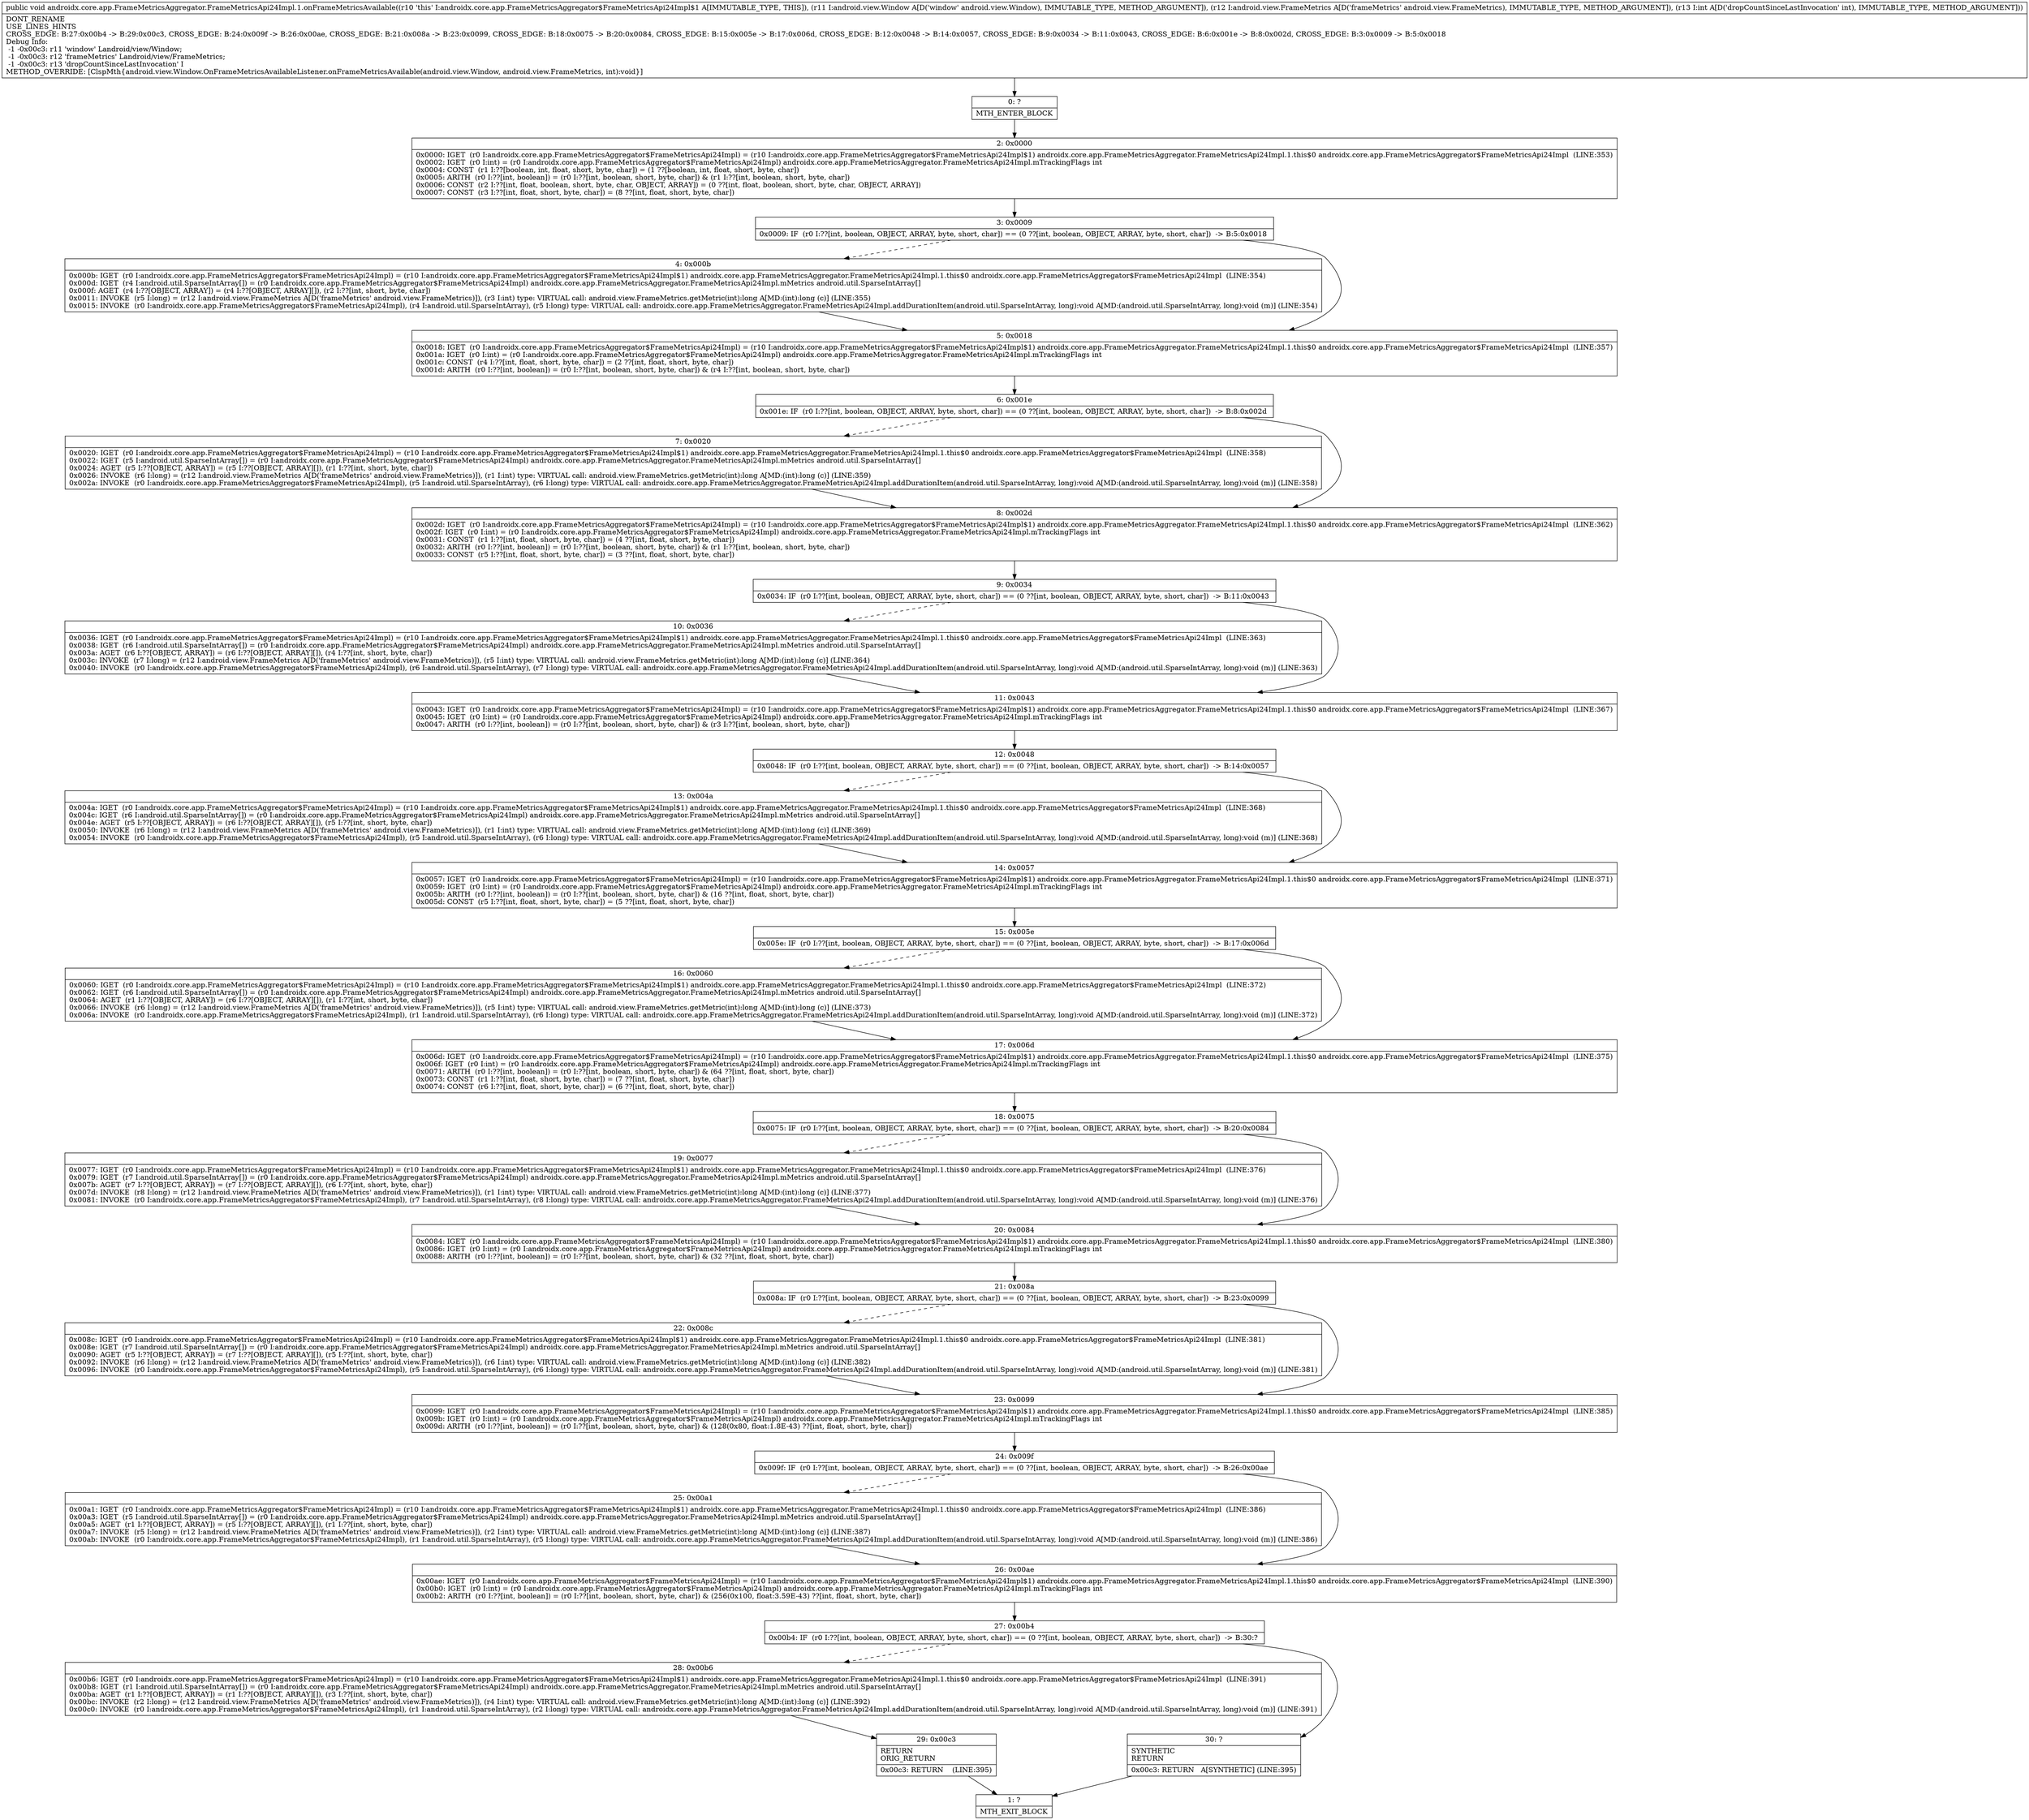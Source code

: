 digraph "CFG forandroidx.core.app.FrameMetricsAggregator.FrameMetricsApi24Impl.1.onFrameMetricsAvailable(Landroid\/view\/Window;Landroid\/view\/FrameMetrics;I)V" {
Node_0 [shape=record,label="{0\:\ ?|MTH_ENTER_BLOCK\l}"];
Node_2 [shape=record,label="{2\:\ 0x0000|0x0000: IGET  (r0 I:androidx.core.app.FrameMetricsAggregator$FrameMetricsApi24Impl) = (r10 I:androidx.core.app.FrameMetricsAggregator$FrameMetricsApi24Impl$1) androidx.core.app.FrameMetricsAggregator.FrameMetricsApi24Impl.1.this$0 androidx.core.app.FrameMetricsAggregator$FrameMetricsApi24Impl  (LINE:353)\l0x0002: IGET  (r0 I:int) = (r0 I:androidx.core.app.FrameMetricsAggregator$FrameMetricsApi24Impl) androidx.core.app.FrameMetricsAggregator.FrameMetricsApi24Impl.mTrackingFlags int \l0x0004: CONST  (r1 I:??[boolean, int, float, short, byte, char]) = (1 ??[boolean, int, float, short, byte, char]) \l0x0005: ARITH  (r0 I:??[int, boolean]) = (r0 I:??[int, boolean, short, byte, char]) & (r1 I:??[int, boolean, short, byte, char]) \l0x0006: CONST  (r2 I:??[int, float, boolean, short, byte, char, OBJECT, ARRAY]) = (0 ??[int, float, boolean, short, byte, char, OBJECT, ARRAY]) \l0x0007: CONST  (r3 I:??[int, float, short, byte, char]) = (8 ??[int, float, short, byte, char]) \l}"];
Node_3 [shape=record,label="{3\:\ 0x0009|0x0009: IF  (r0 I:??[int, boolean, OBJECT, ARRAY, byte, short, char]) == (0 ??[int, boolean, OBJECT, ARRAY, byte, short, char])  \-\> B:5:0x0018 \l}"];
Node_4 [shape=record,label="{4\:\ 0x000b|0x000b: IGET  (r0 I:androidx.core.app.FrameMetricsAggregator$FrameMetricsApi24Impl) = (r10 I:androidx.core.app.FrameMetricsAggregator$FrameMetricsApi24Impl$1) androidx.core.app.FrameMetricsAggregator.FrameMetricsApi24Impl.1.this$0 androidx.core.app.FrameMetricsAggregator$FrameMetricsApi24Impl  (LINE:354)\l0x000d: IGET  (r4 I:android.util.SparseIntArray[]) = (r0 I:androidx.core.app.FrameMetricsAggregator$FrameMetricsApi24Impl) androidx.core.app.FrameMetricsAggregator.FrameMetricsApi24Impl.mMetrics android.util.SparseIntArray[] \l0x000f: AGET  (r4 I:??[OBJECT, ARRAY]) = (r4 I:??[OBJECT, ARRAY][]), (r2 I:??[int, short, byte, char]) \l0x0011: INVOKE  (r5 I:long) = (r12 I:android.view.FrameMetrics A[D('frameMetrics' android.view.FrameMetrics)]), (r3 I:int) type: VIRTUAL call: android.view.FrameMetrics.getMetric(int):long A[MD:(int):long (c)] (LINE:355)\l0x0015: INVOKE  (r0 I:androidx.core.app.FrameMetricsAggregator$FrameMetricsApi24Impl), (r4 I:android.util.SparseIntArray), (r5 I:long) type: VIRTUAL call: androidx.core.app.FrameMetricsAggregator.FrameMetricsApi24Impl.addDurationItem(android.util.SparseIntArray, long):void A[MD:(android.util.SparseIntArray, long):void (m)] (LINE:354)\l}"];
Node_5 [shape=record,label="{5\:\ 0x0018|0x0018: IGET  (r0 I:androidx.core.app.FrameMetricsAggregator$FrameMetricsApi24Impl) = (r10 I:androidx.core.app.FrameMetricsAggregator$FrameMetricsApi24Impl$1) androidx.core.app.FrameMetricsAggregator.FrameMetricsApi24Impl.1.this$0 androidx.core.app.FrameMetricsAggregator$FrameMetricsApi24Impl  (LINE:357)\l0x001a: IGET  (r0 I:int) = (r0 I:androidx.core.app.FrameMetricsAggregator$FrameMetricsApi24Impl) androidx.core.app.FrameMetricsAggregator.FrameMetricsApi24Impl.mTrackingFlags int \l0x001c: CONST  (r4 I:??[int, float, short, byte, char]) = (2 ??[int, float, short, byte, char]) \l0x001d: ARITH  (r0 I:??[int, boolean]) = (r0 I:??[int, boolean, short, byte, char]) & (r4 I:??[int, boolean, short, byte, char]) \l}"];
Node_6 [shape=record,label="{6\:\ 0x001e|0x001e: IF  (r0 I:??[int, boolean, OBJECT, ARRAY, byte, short, char]) == (0 ??[int, boolean, OBJECT, ARRAY, byte, short, char])  \-\> B:8:0x002d \l}"];
Node_7 [shape=record,label="{7\:\ 0x0020|0x0020: IGET  (r0 I:androidx.core.app.FrameMetricsAggregator$FrameMetricsApi24Impl) = (r10 I:androidx.core.app.FrameMetricsAggregator$FrameMetricsApi24Impl$1) androidx.core.app.FrameMetricsAggregator.FrameMetricsApi24Impl.1.this$0 androidx.core.app.FrameMetricsAggregator$FrameMetricsApi24Impl  (LINE:358)\l0x0022: IGET  (r5 I:android.util.SparseIntArray[]) = (r0 I:androidx.core.app.FrameMetricsAggregator$FrameMetricsApi24Impl) androidx.core.app.FrameMetricsAggregator.FrameMetricsApi24Impl.mMetrics android.util.SparseIntArray[] \l0x0024: AGET  (r5 I:??[OBJECT, ARRAY]) = (r5 I:??[OBJECT, ARRAY][]), (r1 I:??[int, short, byte, char]) \l0x0026: INVOKE  (r6 I:long) = (r12 I:android.view.FrameMetrics A[D('frameMetrics' android.view.FrameMetrics)]), (r1 I:int) type: VIRTUAL call: android.view.FrameMetrics.getMetric(int):long A[MD:(int):long (c)] (LINE:359)\l0x002a: INVOKE  (r0 I:androidx.core.app.FrameMetricsAggregator$FrameMetricsApi24Impl), (r5 I:android.util.SparseIntArray), (r6 I:long) type: VIRTUAL call: androidx.core.app.FrameMetricsAggregator.FrameMetricsApi24Impl.addDurationItem(android.util.SparseIntArray, long):void A[MD:(android.util.SparseIntArray, long):void (m)] (LINE:358)\l}"];
Node_8 [shape=record,label="{8\:\ 0x002d|0x002d: IGET  (r0 I:androidx.core.app.FrameMetricsAggregator$FrameMetricsApi24Impl) = (r10 I:androidx.core.app.FrameMetricsAggregator$FrameMetricsApi24Impl$1) androidx.core.app.FrameMetricsAggregator.FrameMetricsApi24Impl.1.this$0 androidx.core.app.FrameMetricsAggregator$FrameMetricsApi24Impl  (LINE:362)\l0x002f: IGET  (r0 I:int) = (r0 I:androidx.core.app.FrameMetricsAggregator$FrameMetricsApi24Impl) androidx.core.app.FrameMetricsAggregator.FrameMetricsApi24Impl.mTrackingFlags int \l0x0031: CONST  (r1 I:??[int, float, short, byte, char]) = (4 ??[int, float, short, byte, char]) \l0x0032: ARITH  (r0 I:??[int, boolean]) = (r0 I:??[int, boolean, short, byte, char]) & (r1 I:??[int, boolean, short, byte, char]) \l0x0033: CONST  (r5 I:??[int, float, short, byte, char]) = (3 ??[int, float, short, byte, char]) \l}"];
Node_9 [shape=record,label="{9\:\ 0x0034|0x0034: IF  (r0 I:??[int, boolean, OBJECT, ARRAY, byte, short, char]) == (0 ??[int, boolean, OBJECT, ARRAY, byte, short, char])  \-\> B:11:0x0043 \l}"];
Node_10 [shape=record,label="{10\:\ 0x0036|0x0036: IGET  (r0 I:androidx.core.app.FrameMetricsAggregator$FrameMetricsApi24Impl) = (r10 I:androidx.core.app.FrameMetricsAggregator$FrameMetricsApi24Impl$1) androidx.core.app.FrameMetricsAggregator.FrameMetricsApi24Impl.1.this$0 androidx.core.app.FrameMetricsAggregator$FrameMetricsApi24Impl  (LINE:363)\l0x0038: IGET  (r6 I:android.util.SparseIntArray[]) = (r0 I:androidx.core.app.FrameMetricsAggregator$FrameMetricsApi24Impl) androidx.core.app.FrameMetricsAggregator.FrameMetricsApi24Impl.mMetrics android.util.SparseIntArray[] \l0x003a: AGET  (r6 I:??[OBJECT, ARRAY]) = (r6 I:??[OBJECT, ARRAY][]), (r4 I:??[int, short, byte, char]) \l0x003c: INVOKE  (r7 I:long) = (r12 I:android.view.FrameMetrics A[D('frameMetrics' android.view.FrameMetrics)]), (r5 I:int) type: VIRTUAL call: android.view.FrameMetrics.getMetric(int):long A[MD:(int):long (c)] (LINE:364)\l0x0040: INVOKE  (r0 I:androidx.core.app.FrameMetricsAggregator$FrameMetricsApi24Impl), (r6 I:android.util.SparseIntArray), (r7 I:long) type: VIRTUAL call: androidx.core.app.FrameMetricsAggregator.FrameMetricsApi24Impl.addDurationItem(android.util.SparseIntArray, long):void A[MD:(android.util.SparseIntArray, long):void (m)] (LINE:363)\l}"];
Node_11 [shape=record,label="{11\:\ 0x0043|0x0043: IGET  (r0 I:androidx.core.app.FrameMetricsAggregator$FrameMetricsApi24Impl) = (r10 I:androidx.core.app.FrameMetricsAggregator$FrameMetricsApi24Impl$1) androidx.core.app.FrameMetricsAggregator.FrameMetricsApi24Impl.1.this$0 androidx.core.app.FrameMetricsAggregator$FrameMetricsApi24Impl  (LINE:367)\l0x0045: IGET  (r0 I:int) = (r0 I:androidx.core.app.FrameMetricsAggregator$FrameMetricsApi24Impl) androidx.core.app.FrameMetricsAggregator.FrameMetricsApi24Impl.mTrackingFlags int \l0x0047: ARITH  (r0 I:??[int, boolean]) = (r0 I:??[int, boolean, short, byte, char]) & (r3 I:??[int, boolean, short, byte, char]) \l}"];
Node_12 [shape=record,label="{12\:\ 0x0048|0x0048: IF  (r0 I:??[int, boolean, OBJECT, ARRAY, byte, short, char]) == (0 ??[int, boolean, OBJECT, ARRAY, byte, short, char])  \-\> B:14:0x0057 \l}"];
Node_13 [shape=record,label="{13\:\ 0x004a|0x004a: IGET  (r0 I:androidx.core.app.FrameMetricsAggregator$FrameMetricsApi24Impl) = (r10 I:androidx.core.app.FrameMetricsAggregator$FrameMetricsApi24Impl$1) androidx.core.app.FrameMetricsAggregator.FrameMetricsApi24Impl.1.this$0 androidx.core.app.FrameMetricsAggregator$FrameMetricsApi24Impl  (LINE:368)\l0x004c: IGET  (r6 I:android.util.SparseIntArray[]) = (r0 I:androidx.core.app.FrameMetricsAggregator$FrameMetricsApi24Impl) androidx.core.app.FrameMetricsAggregator.FrameMetricsApi24Impl.mMetrics android.util.SparseIntArray[] \l0x004e: AGET  (r5 I:??[OBJECT, ARRAY]) = (r6 I:??[OBJECT, ARRAY][]), (r5 I:??[int, short, byte, char]) \l0x0050: INVOKE  (r6 I:long) = (r12 I:android.view.FrameMetrics A[D('frameMetrics' android.view.FrameMetrics)]), (r1 I:int) type: VIRTUAL call: android.view.FrameMetrics.getMetric(int):long A[MD:(int):long (c)] (LINE:369)\l0x0054: INVOKE  (r0 I:androidx.core.app.FrameMetricsAggregator$FrameMetricsApi24Impl), (r5 I:android.util.SparseIntArray), (r6 I:long) type: VIRTUAL call: androidx.core.app.FrameMetricsAggregator.FrameMetricsApi24Impl.addDurationItem(android.util.SparseIntArray, long):void A[MD:(android.util.SparseIntArray, long):void (m)] (LINE:368)\l}"];
Node_14 [shape=record,label="{14\:\ 0x0057|0x0057: IGET  (r0 I:androidx.core.app.FrameMetricsAggregator$FrameMetricsApi24Impl) = (r10 I:androidx.core.app.FrameMetricsAggregator$FrameMetricsApi24Impl$1) androidx.core.app.FrameMetricsAggregator.FrameMetricsApi24Impl.1.this$0 androidx.core.app.FrameMetricsAggregator$FrameMetricsApi24Impl  (LINE:371)\l0x0059: IGET  (r0 I:int) = (r0 I:androidx.core.app.FrameMetricsAggregator$FrameMetricsApi24Impl) androidx.core.app.FrameMetricsAggregator.FrameMetricsApi24Impl.mTrackingFlags int \l0x005b: ARITH  (r0 I:??[int, boolean]) = (r0 I:??[int, boolean, short, byte, char]) & (16 ??[int, float, short, byte, char]) \l0x005d: CONST  (r5 I:??[int, float, short, byte, char]) = (5 ??[int, float, short, byte, char]) \l}"];
Node_15 [shape=record,label="{15\:\ 0x005e|0x005e: IF  (r0 I:??[int, boolean, OBJECT, ARRAY, byte, short, char]) == (0 ??[int, boolean, OBJECT, ARRAY, byte, short, char])  \-\> B:17:0x006d \l}"];
Node_16 [shape=record,label="{16\:\ 0x0060|0x0060: IGET  (r0 I:androidx.core.app.FrameMetricsAggregator$FrameMetricsApi24Impl) = (r10 I:androidx.core.app.FrameMetricsAggregator$FrameMetricsApi24Impl$1) androidx.core.app.FrameMetricsAggregator.FrameMetricsApi24Impl.1.this$0 androidx.core.app.FrameMetricsAggregator$FrameMetricsApi24Impl  (LINE:372)\l0x0062: IGET  (r6 I:android.util.SparseIntArray[]) = (r0 I:androidx.core.app.FrameMetricsAggregator$FrameMetricsApi24Impl) androidx.core.app.FrameMetricsAggregator.FrameMetricsApi24Impl.mMetrics android.util.SparseIntArray[] \l0x0064: AGET  (r1 I:??[OBJECT, ARRAY]) = (r6 I:??[OBJECT, ARRAY][]), (r1 I:??[int, short, byte, char]) \l0x0066: INVOKE  (r6 I:long) = (r12 I:android.view.FrameMetrics A[D('frameMetrics' android.view.FrameMetrics)]), (r5 I:int) type: VIRTUAL call: android.view.FrameMetrics.getMetric(int):long A[MD:(int):long (c)] (LINE:373)\l0x006a: INVOKE  (r0 I:androidx.core.app.FrameMetricsAggregator$FrameMetricsApi24Impl), (r1 I:android.util.SparseIntArray), (r6 I:long) type: VIRTUAL call: androidx.core.app.FrameMetricsAggregator.FrameMetricsApi24Impl.addDurationItem(android.util.SparseIntArray, long):void A[MD:(android.util.SparseIntArray, long):void (m)] (LINE:372)\l}"];
Node_17 [shape=record,label="{17\:\ 0x006d|0x006d: IGET  (r0 I:androidx.core.app.FrameMetricsAggregator$FrameMetricsApi24Impl) = (r10 I:androidx.core.app.FrameMetricsAggregator$FrameMetricsApi24Impl$1) androidx.core.app.FrameMetricsAggregator.FrameMetricsApi24Impl.1.this$0 androidx.core.app.FrameMetricsAggregator$FrameMetricsApi24Impl  (LINE:375)\l0x006f: IGET  (r0 I:int) = (r0 I:androidx.core.app.FrameMetricsAggregator$FrameMetricsApi24Impl) androidx.core.app.FrameMetricsAggregator.FrameMetricsApi24Impl.mTrackingFlags int \l0x0071: ARITH  (r0 I:??[int, boolean]) = (r0 I:??[int, boolean, short, byte, char]) & (64 ??[int, float, short, byte, char]) \l0x0073: CONST  (r1 I:??[int, float, short, byte, char]) = (7 ??[int, float, short, byte, char]) \l0x0074: CONST  (r6 I:??[int, float, short, byte, char]) = (6 ??[int, float, short, byte, char]) \l}"];
Node_18 [shape=record,label="{18\:\ 0x0075|0x0075: IF  (r0 I:??[int, boolean, OBJECT, ARRAY, byte, short, char]) == (0 ??[int, boolean, OBJECT, ARRAY, byte, short, char])  \-\> B:20:0x0084 \l}"];
Node_19 [shape=record,label="{19\:\ 0x0077|0x0077: IGET  (r0 I:androidx.core.app.FrameMetricsAggregator$FrameMetricsApi24Impl) = (r10 I:androidx.core.app.FrameMetricsAggregator$FrameMetricsApi24Impl$1) androidx.core.app.FrameMetricsAggregator.FrameMetricsApi24Impl.1.this$0 androidx.core.app.FrameMetricsAggregator$FrameMetricsApi24Impl  (LINE:376)\l0x0079: IGET  (r7 I:android.util.SparseIntArray[]) = (r0 I:androidx.core.app.FrameMetricsAggregator$FrameMetricsApi24Impl) androidx.core.app.FrameMetricsAggregator.FrameMetricsApi24Impl.mMetrics android.util.SparseIntArray[] \l0x007b: AGET  (r7 I:??[OBJECT, ARRAY]) = (r7 I:??[OBJECT, ARRAY][]), (r6 I:??[int, short, byte, char]) \l0x007d: INVOKE  (r8 I:long) = (r12 I:android.view.FrameMetrics A[D('frameMetrics' android.view.FrameMetrics)]), (r1 I:int) type: VIRTUAL call: android.view.FrameMetrics.getMetric(int):long A[MD:(int):long (c)] (LINE:377)\l0x0081: INVOKE  (r0 I:androidx.core.app.FrameMetricsAggregator$FrameMetricsApi24Impl), (r7 I:android.util.SparseIntArray), (r8 I:long) type: VIRTUAL call: androidx.core.app.FrameMetricsAggregator.FrameMetricsApi24Impl.addDurationItem(android.util.SparseIntArray, long):void A[MD:(android.util.SparseIntArray, long):void (m)] (LINE:376)\l}"];
Node_20 [shape=record,label="{20\:\ 0x0084|0x0084: IGET  (r0 I:androidx.core.app.FrameMetricsAggregator$FrameMetricsApi24Impl) = (r10 I:androidx.core.app.FrameMetricsAggregator$FrameMetricsApi24Impl$1) androidx.core.app.FrameMetricsAggregator.FrameMetricsApi24Impl.1.this$0 androidx.core.app.FrameMetricsAggregator$FrameMetricsApi24Impl  (LINE:380)\l0x0086: IGET  (r0 I:int) = (r0 I:androidx.core.app.FrameMetricsAggregator$FrameMetricsApi24Impl) androidx.core.app.FrameMetricsAggregator.FrameMetricsApi24Impl.mTrackingFlags int \l0x0088: ARITH  (r0 I:??[int, boolean]) = (r0 I:??[int, boolean, short, byte, char]) & (32 ??[int, float, short, byte, char]) \l}"];
Node_21 [shape=record,label="{21\:\ 0x008a|0x008a: IF  (r0 I:??[int, boolean, OBJECT, ARRAY, byte, short, char]) == (0 ??[int, boolean, OBJECT, ARRAY, byte, short, char])  \-\> B:23:0x0099 \l}"];
Node_22 [shape=record,label="{22\:\ 0x008c|0x008c: IGET  (r0 I:androidx.core.app.FrameMetricsAggregator$FrameMetricsApi24Impl) = (r10 I:androidx.core.app.FrameMetricsAggregator$FrameMetricsApi24Impl$1) androidx.core.app.FrameMetricsAggregator.FrameMetricsApi24Impl.1.this$0 androidx.core.app.FrameMetricsAggregator$FrameMetricsApi24Impl  (LINE:381)\l0x008e: IGET  (r7 I:android.util.SparseIntArray[]) = (r0 I:androidx.core.app.FrameMetricsAggregator$FrameMetricsApi24Impl) androidx.core.app.FrameMetricsAggregator.FrameMetricsApi24Impl.mMetrics android.util.SparseIntArray[] \l0x0090: AGET  (r5 I:??[OBJECT, ARRAY]) = (r7 I:??[OBJECT, ARRAY][]), (r5 I:??[int, short, byte, char]) \l0x0092: INVOKE  (r6 I:long) = (r12 I:android.view.FrameMetrics A[D('frameMetrics' android.view.FrameMetrics)]), (r6 I:int) type: VIRTUAL call: android.view.FrameMetrics.getMetric(int):long A[MD:(int):long (c)] (LINE:382)\l0x0096: INVOKE  (r0 I:androidx.core.app.FrameMetricsAggregator$FrameMetricsApi24Impl), (r5 I:android.util.SparseIntArray), (r6 I:long) type: VIRTUAL call: androidx.core.app.FrameMetricsAggregator.FrameMetricsApi24Impl.addDurationItem(android.util.SparseIntArray, long):void A[MD:(android.util.SparseIntArray, long):void (m)] (LINE:381)\l}"];
Node_23 [shape=record,label="{23\:\ 0x0099|0x0099: IGET  (r0 I:androidx.core.app.FrameMetricsAggregator$FrameMetricsApi24Impl) = (r10 I:androidx.core.app.FrameMetricsAggregator$FrameMetricsApi24Impl$1) androidx.core.app.FrameMetricsAggregator.FrameMetricsApi24Impl.1.this$0 androidx.core.app.FrameMetricsAggregator$FrameMetricsApi24Impl  (LINE:385)\l0x009b: IGET  (r0 I:int) = (r0 I:androidx.core.app.FrameMetricsAggregator$FrameMetricsApi24Impl) androidx.core.app.FrameMetricsAggregator.FrameMetricsApi24Impl.mTrackingFlags int \l0x009d: ARITH  (r0 I:??[int, boolean]) = (r0 I:??[int, boolean, short, byte, char]) & (128(0x80, float:1.8E\-43) ??[int, float, short, byte, char]) \l}"];
Node_24 [shape=record,label="{24\:\ 0x009f|0x009f: IF  (r0 I:??[int, boolean, OBJECT, ARRAY, byte, short, char]) == (0 ??[int, boolean, OBJECT, ARRAY, byte, short, char])  \-\> B:26:0x00ae \l}"];
Node_25 [shape=record,label="{25\:\ 0x00a1|0x00a1: IGET  (r0 I:androidx.core.app.FrameMetricsAggregator$FrameMetricsApi24Impl) = (r10 I:androidx.core.app.FrameMetricsAggregator$FrameMetricsApi24Impl$1) androidx.core.app.FrameMetricsAggregator.FrameMetricsApi24Impl.1.this$0 androidx.core.app.FrameMetricsAggregator$FrameMetricsApi24Impl  (LINE:386)\l0x00a3: IGET  (r5 I:android.util.SparseIntArray[]) = (r0 I:androidx.core.app.FrameMetricsAggregator$FrameMetricsApi24Impl) androidx.core.app.FrameMetricsAggregator.FrameMetricsApi24Impl.mMetrics android.util.SparseIntArray[] \l0x00a5: AGET  (r1 I:??[OBJECT, ARRAY]) = (r5 I:??[OBJECT, ARRAY][]), (r1 I:??[int, short, byte, char]) \l0x00a7: INVOKE  (r5 I:long) = (r12 I:android.view.FrameMetrics A[D('frameMetrics' android.view.FrameMetrics)]), (r2 I:int) type: VIRTUAL call: android.view.FrameMetrics.getMetric(int):long A[MD:(int):long (c)] (LINE:387)\l0x00ab: INVOKE  (r0 I:androidx.core.app.FrameMetricsAggregator$FrameMetricsApi24Impl), (r1 I:android.util.SparseIntArray), (r5 I:long) type: VIRTUAL call: androidx.core.app.FrameMetricsAggregator.FrameMetricsApi24Impl.addDurationItem(android.util.SparseIntArray, long):void A[MD:(android.util.SparseIntArray, long):void (m)] (LINE:386)\l}"];
Node_26 [shape=record,label="{26\:\ 0x00ae|0x00ae: IGET  (r0 I:androidx.core.app.FrameMetricsAggregator$FrameMetricsApi24Impl) = (r10 I:androidx.core.app.FrameMetricsAggregator$FrameMetricsApi24Impl$1) androidx.core.app.FrameMetricsAggregator.FrameMetricsApi24Impl.1.this$0 androidx.core.app.FrameMetricsAggregator$FrameMetricsApi24Impl  (LINE:390)\l0x00b0: IGET  (r0 I:int) = (r0 I:androidx.core.app.FrameMetricsAggregator$FrameMetricsApi24Impl) androidx.core.app.FrameMetricsAggregator.FrameMetricsApi24Impl.mTrackingFlags int \l0x00b2: ARITH  (r0 I:??[int, boolean]) = (r0 I:??[int, boolean, short, byte, char]) & (256(0x100, float:3.59E\-43) ??[int, float, short, byte, char]) \l}"];
Node_27 [shape=record,label="{27\:\ 0x00b4|0x00b4: IF  (r0 I:??[int, boolean, OBJECT, ARRAY, byte, short, char]) == (0 ??[int, boolean, OBJECT, ARRAY, byte, short, char])  \-\> B:30:? \l}"];
Node_28 [shape=record,label="{28\:\ 0x00b6|0x00b6: IGET  (r0 I:androidx.core.app.FrameMetricsAggregator$FrameMetricsApi24Impl) = (r10 I:androidx.core.app.FrameMetricsAggregator$FrameMetricsApi24Impl$1) androidx.core.app.FrameMetricsAggregator.FrameMetricsApi24Impl.1.this$0 androidx.core.app.FrameMetricsAggregator$FrameMetricsApi24Impl  (LINE:391)\l0x00b8: IGET  (r1 I:android.util.SparseIntArray[]) = (r0 I:androidx.core.app.FrameMetricsAggregator$FrameMetricsApi24Impl) androidx.core.app.FrameMetricsAggregator.FrameMetricsApi24Impl.mMetrics android.util.SparseIntArray[] \l0x00ba: AGET  (r1 I:??[OBJECT, ARRAY]) = (r1 I:??[OBJECT, ARRAY][]), (r3 I:??[int, short, byte, char]) \l0x00bc: INVOKE  (r2 I:long) = (r12 I:android.view.FrameMetrics A[D('frameMetrics' android.view.FrameMetrics)]), (r4 I:int) type: VIRTUAL call: android.view.FrameMetrics.getMetric(int):long A[MD:(int):long (c)] (LINE:392)\l0x00c0: INVOKE  (r0 I:androidx.core.app.FrameMetricsAggregator$FrameMetricsApi24Impl), (r1 I:android.util.SparseIntArray), (r2 I:long) type: VIRTUAL call: androidx.core.app.FrameMetricsAggregator.FrameMetricsApi24Impl.addDurationItem(android.util.SparseIntArray, long):void A[MD:(android.util.SparseIntArray, long):void (m)] (LINE:391)\l}"];
Node_29 [shape=record,label="{29\:\ 0x00c3|RETURN\lORIG_RETURN\l|0x00c3: RETURN    (LINE:395)\l}"];
Node_1 [shape=record,label="{1\:\ ?|MTH_EXIT_BLOCK\l}"];
Node_30 [shape=record,label="{30\:\ ?|SYNTHETIC\lRETURN\l|0x00c3: RETURN   A[SYNTHETIC] (LINE:395)\l}"];
MethodNode[shape=record,label="{public void androidx.core.app.FrameMetricsAggregator.FrameMetricsApi24Impl.1.onFrameMetricsAvailable((r10 'this' I:androidx.core.app.FrameMetricsAggregator$FrameMetricsApi24Impl$1 A[IMMUTABLE_TYPE, THIS]), (r11 I:android.view.Window A[D('window' android.view.Window), IMMUTABLE_TYPE, METHOD_ARGUMENT]), (r12 I:android.view.FrameMetrics A[D('frameMetrics' android.view.FrameMetrics), IMMUTABLE_TYPE, METHOD_ARGUMENT]), (r13 I:int A[D('dropCountSinceLastInvocation' int), IMMUTABLE_TYPE, METHOD_ARGUMENT]))  | DONT_RENAME\lUSE_LINES_HINTS\lCROSS_EDGE: B:27:0x00b4 \-\> B:29:0x00c3, CROSS_EDGE: B:24:0x009f \-\> B:26:0x00ae, CROSS_EDGE: B:21:0x008a \-\> B:23:0x0099, CROSS_EDGE: B:18:0x0075 \-\> B:20:0x0084, CROSS_EDGE: B:15:0x005e \-\> B:17:0x006d, CROSS_EDGE: B:12:0x0048 \-\> B:14:0x0057, CROSS_EDGE: B:9:0x0034 \-\> B:11:0x0043, CROSS_EDGE: B:6:0x001e \-\> B:8:0x002d, CROSS_EDGE: B:3:0x0009 \-\> B:5:0x0018\lDebug Info:\l  \-1 \-0x00c3: r11 'window' Landroid\/view\/Window;\l  \-1 \-0x00c3: r12 'frameMetrics' Landroid\/view\/FrameMetrics;\l  \-1 \-0x00c3: r13 'dropCountSinceLastInvocation' I\lMETHOD_OVERRIDE: [ClspMth\{android.view.Window.OnFrameMetricsAvailableListener.onFrameMetricsAvailable(android.view.Window, android.view.FrameMetrics, int):void\}]\l}"];
MethodNode -> Node_0;Node_0 -> Node_2;
Node_2 -> Node_3;
Node_3 -> Node_4[style=dashed];
Node_3 -> Node_5;
Node_4 -> Node_5;
Node_5 -> Node_6;
Node_6 -> Node_7[style=dashed];
Node_6 -> Node_8;
Node_7 -> Node_8;
Node_8 -> Node_9;
Node_9 -> Node_10[style=dashed];
Node_9 -> Node_11;
Node_10 -> Node_11;
Node_11 -> Node_12;
Node_12 -> Node_13[style=dashed];
Node_12 -> Node_14;
Node_13 -> Node_14;
Node_14 -> Node_15;
Node_15 -> Node_16[style=dashed];
Node_15 -> Node_17;
Node_16 -> Node_17;
Node_17 -> Node_18;
Node_18 -> Node_19[style=dashed];
Node_18 -> Node_20;
Node_19 -> Node_20;
Node_20 -> Node_21;
Node_21 -> Node_22[style=dashed];
Node_21 -> Node_23;
Node_22 -> Node_23;
Node_23 -> Node_24;
Node_24 -> Node_25[style=dashed];
Node_24 -> Node_26;
Node_25 -> Node_26;
Node_26 -> Node_27;
Node_27 -> Node_28[style=dashed];
Node_27 -> Node_30;
Node_28 -> Node_29;
Node_29 -> Node_1;
Node_30 -> Node_1;
}

